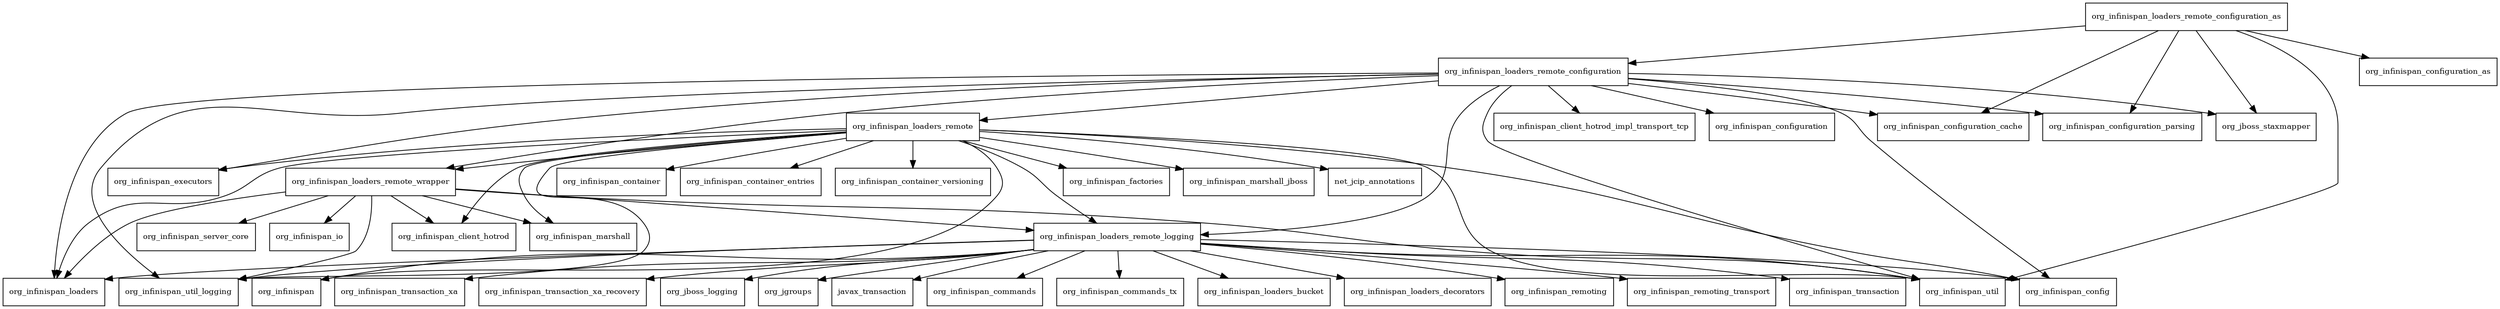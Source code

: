 digraph infinispan_cachestore_remote_5_2_10_Final_redhat_1_package_dependencies {
  node [shape = box, fontsize=10.0];
  org_infinispan_loaders_remote -> net_jcip_annotations;
  org_infinispan_loaders_remote -> org_infinispan;
  org_infinispan_loaders_remote -> org_infinispan_client_hotrod;
  org_infinispan_loaders_remote -> org_infinispan_config;
  org_infinispan_loaders_remote -> org_infinispan_container;
  org_infinispan_loaders_remote -> org_infinispan_container_entries;
  org_infinispan_loaders_remote -> org_infinispan_container_versioning;
  org_infinispan_loaders_remote -> org_infinispan_executors;
  org_infinispan_loaders_remote -> org_infinispan_factories;
  org_infinispan_loaders_remote -> org_infinispan_loaders;
  org_infinispan_loaders_remote -> org_infinispan_loaders_remote_logging;
  org_infinispan_loaders_remote -> org_infinispan_loaders_remote_wrapper;
  org_infinispan_loaders_remote -> org_infinispan_marshall;
  org_infinispan_loaders_remote -> org_infinispan_marshall_jboss;
  org_infinispan_loaders_remote -> org_infinispan_util;
  org_infinispan_loaders_remote -> org_infinispan_util_logging;
  org_infinispan_loaders_remote_configuration -> org_infinispan_client_hotrod_impl_transport_tcp;
  org_infinispan_loaders_remote_configuration -> org_infinispan_config;
  org_infinispan_loaders_remote_configuration -> org_infinispan_configuration;
  org_infinispan_loaders_remote_configuration -> org_infinispan_configuration_cache;
  org_infinispan_loaders_remote_configuration -> org_infinispan_configuration_parsing;
  org_infinispan_loaders_remote_configuration -> org_infinispan_executors;
  org_infinispan_loaders_remote_configuration -> org_infinispan_loaders;
  org_infinispan_loaders_remote_configuration -> org_infinispan_loaders_remote;
  org_infinispan_loaders_remote_configuration -> org_infinispan_loaders_remote_logging;
  org_infinispan_loaders_remote_configuration -> org_infinispan_loaders_remote_wrapper;
  org_infinispan_loaders_remote_configuration -> org_infinispan_util;
  org_infinispan_loaders_remote_configuration -> org_infinispan_util_logging;
  org_infinispan_loaders_remote_configuration -> org_jboss_staxmapper;
  org_infinispan_loaders_remote_configuration_as -> org_infinispan_configuration_as;
  org_infinispan_loaders_remote_configuration_as -> org_infinispan_configuration_cache;
  org_infinispan_loaders_remote_configuration_as -> org_infinispan_configuration_parsing;
  org_infinispan_loaders_remote_configuration_as -> org_infinispan_loaders_remote_configuration;
  org_infinispan_loaders_remote_configuration_as -> org_infinispan_util;
  org_infinispan_loaders_remote_configuration_as -> org_jboss_staxmapper;
  org_infinispan_loaders_remote_logging -> javax_transaction;
  org_infinispan_loaders_remote_logging -> org_infinispan;
  org_infinispan_loaders_remote_logging -> org_infinispan_commands;
  org_infinispan_loaders_remote_logging -> org_infinispan_commands_tx;
  org_infinispan_loaders_remote_logging -> org_infinispan_config;
  org_infinispan_loaders_remote_logging -> org_infinispan_loaders;
  org_infinispan_loaders_remote_logging -> org_infinispan_loaders_bucket;
  org_infinispan_loaders_remote_logging -> org_infinispan_loaders_decorators;
  org_infinispan_loaders_remote_logging -> org_infinispan_remoting;
  org_infinispan_loaders_remote_logging -> org_infinispan_remoting_transport;
  org_infinispan_loaders_remote_logging -> org_infinispan_transaction;
  org_infinispan_loaders_remote_logging -> org_infinispan_transaction_xa;
  org_infinispan_loaders_remote_logging -> org_infinispan_transaction_xa_recovery;
  org_infinispan_loaders_remote_logging -> org_infinispan_util;
  org_infinispan_loaders_remote_logging -> org_infinispan_util_logging;
  org_infinispan_loaders_remote_logging -> org_jboss_logging;
  org_infinispan_loaders_remote_logging -> org_jgroups;
  org_infinispan_loaders_remote_wrapper -> org_infinispan_client_hotrod;
  org_infinispan_loaders_remote_wrapper -> org_infinispan_io;
  org_infinispan_loaders_remote_wrapper -> org_infinispan_loaders;
  org_infinispan_loaders_remote_wrapper -> org_infinispan_loaders_remote_logging;
  org_infinispan_loaders_remote_wrapper -> org_infinispan_marshall;
  org_infinispan_loaders_remote_wrapper -> org_infinispan_server_core;
  org_infinispan_loaders_remote_wrapper -> org_infinispan_util;
  org_infinispan_loaders_remote_wrapper -> org_infinispan_util_logging;
}
